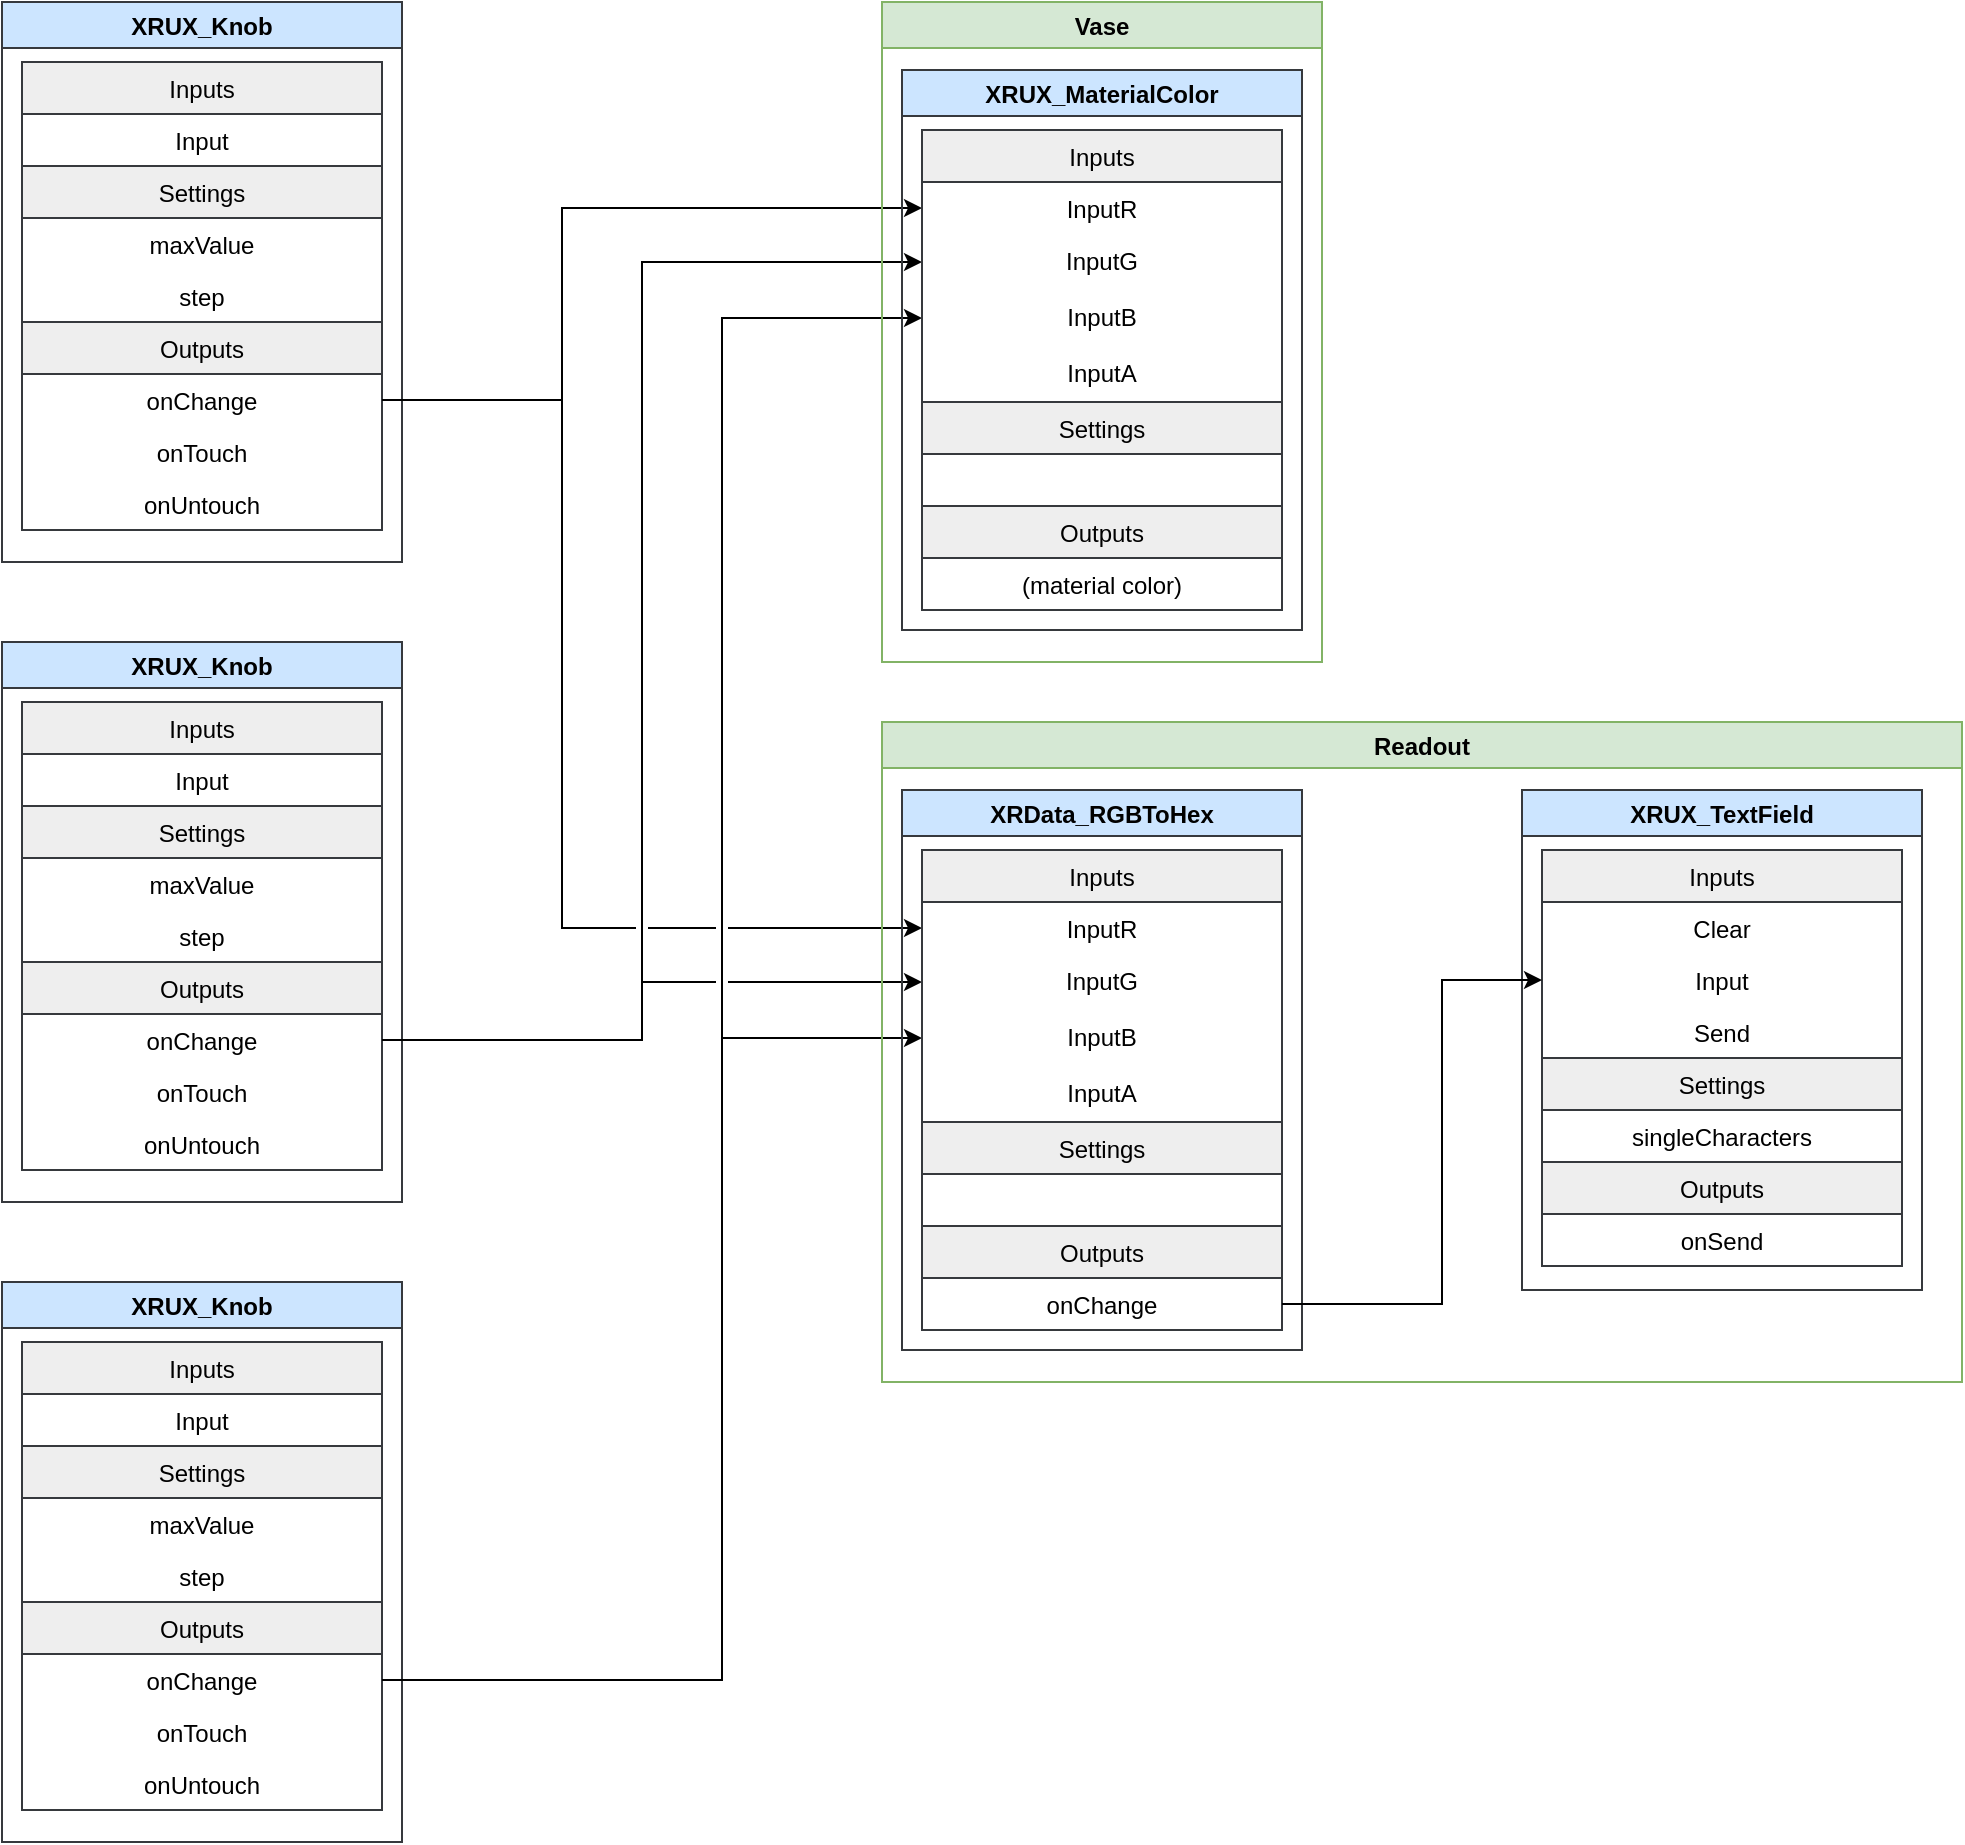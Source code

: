 <mxfile version="15.4.0" type="device"><diagram id="wcj0kYwM7wiqmhUtKqpp" name="Page-1"><mxGraphModel dx="2048" dy="1168" grid="1" gridSize="10" guides="1" tooltips="1" connect="1" arrows="1" fold="1" page="1" pageScale="1" pageWidth="1169" pageHeight="827" math="0" shadow="0"><root><mxCell id="0"/><mxCell id="1" parent="0"/><mxCell id="h4PGUEyWrVlsORTyo9qG-1" value="XRUX_Knob" style="swimlane;resizeHeight=0;fillColor=#cce5ff;strokeColor=#36393d;" parent="1" vertex="1"><mxGeometry x="40" y="40" width="200" height="280" as="geometry"/></mxCell><mxCell id="h4PGUEyWrVlsORTyo9qG-2" value="Inputs" style="swimlane;fontStyle=0;childLayout=stackLayout;horizontal=1;startSize=26;horizontalStack=0;resizeParent=1;resizeParentMax=0;resizeLast=0;collapsible=1;marginBottom=0;fillColor=#eeeeee;strokeColor=#36393d;perimeter=rectanglePerimeter;" parent="h4PGUEyWrVlsORTyo9qG-1" vertex="1"><mxGeometry x="10" y="30" width="180" height="234" as="geometry"/></mxCell><mxCell id="h4PGUEyWrVlsORTyo9qG-3" value="Input" style="text;strokeColor=none;fillColor=none;align=center;verticalAlign=top;spacingLeft=4;spacingRight=4;overflow=hidden;rotatable=0;points=[[0,0.5],[1,0.5]];portConstraint=eastwest;imageAlign=center;" parent="h4PGUEyWrVlsORTyo9qG-2" vertex="1"><mxGeometry y="26" width="180" height="26" as="geometry"/></mxCell><mxCell id="h4PGUEyWrVlsORTyo9qG-4" value="Settings" style="text;align=center;verticalAlign=top;spacingLeft=4;spacingRight=4;overflow=hidden;rotatable=0;points=[[0,0.5],[1,0.5]];portConstraint=eastwest;fillColor=#eeeeee;strokeColor=#36393d;imageAlign=center;" parent="h4PGUEyWrVlsORTyo9qG-2" vertex="1"><mxGeometry y="52" width="180" height="26" as="geometry"/></mxCell><mxCell id="h4PGUEyWrVlsORTyo9qG-5" value="maxValue" style="text;strokeColor=none;fillColor=none;align=center;verticalAlign=top;spacingLeft=4;spacingRight=4;overflow=hidden;rotatable=0;points=[[0,0.5],[1,0.5]];portConstraint=eastwest;imageAlign=center;" parent="h4PGUEyWrVlsORTyo9qG-2" vertex="1"><mxGeometry y="78" width="180" height="26" as="geometry"/></mxCell><mxCell id="h4PGUEyWrVlsORTyo9qG-6" value="step" style="text;strokeColor=none;fillColor=none;align=center;verticalAlign=top;spacingLeft=4;spacingRight=4;overflow=hidden;rotatable=0;points=[[0,0.5],[1,0.5]];portConstraint=eastwest;imageAlign=center;" parent="h4PGUEyWrVlsORTyo9qG-2" vertex="1"><mxGeometry y="104" width="180" height="26" as="geometry"/></mxCell><mxCell id="h4PGUEyWrVlsORTyo9qG-7" value="Outputs" style="text;strokeColor=#36393d;fillColor=#eeeeee;align=center;verticalAlign=top;spacingLeft=4;spacingRight=4;overflow=hidden;rotatable=0;points=[[0,0.5],[1,0.5]];portConstraint=eastwest;imageAlign=center;" parent="h4PGUEyWrVlsORTyo9qG-2" vertex="1"><mxGeometry y="130" width="180" height="26" as="geometry"/></mxCell><mxCell id="h4PGUEyWrVlsORTyo9qG-8" value="onChange" style="text;strokeColor=none;fillColor=none;align=center;verticalAlign=top;spacingLeft=4;spacingRight=4;overflow=hidden;rotatable=0;points=[[0,0.5],[1,0.5]];portConstraint=eastwest;imageAlign=center;" parent="h4PGUEyWrVlsORTyo9qG-2" vertex="1"><mxGeometry y="156" width="180" height="26" as="geometry"/></mxCell><mxCell id="h4PGUEyWrVlsORTyo9qG-9" value="onTouch" style="text;strokeColor=none;fillColor=none;align=center;verticalAlign=top;spacingLeft=4;spacingRight=4;overflow=hidden;rotatable=0;points=[[0,0.5],[1,0.5]];portConstraint=eastwest;imageAlign=center;" parent="h4PGUEyWrVlsORTyo9qG-2" vertex="1"><mxGeometry y="182" width="180" height="26" as="geometry"/></mxCell><mxCell id="h4PGUEyWrVlsORTyo9qG-10" value="onUntouch" style="text;strokeColor=none;fillColor=none;align=center;verticalAlign=top;spacingLeft=4;spacingRight=4;overflow=hidden;rotatable=0;points=[[0,0.5],[1,0.5]];portConstraint=eastwest;imageAlign=center;" parent="h4PGUEyWrVlsORTyo9qG-2" vertex="1"><mxGeometry y="208" width="180" height="26" as="geometry"/></mxCell><mxCell id="h4PGUEyWrVlsORTyo9qG-11" value="XRUX_Knob" style="swimlane;resizeHeight=0;fillColor=#cce5ff;strokeColor=#36393d;" parent="1" vertex="1"><mxGeometry x="40" y="680" width="200" height="280" as="geometry"/></mxCell><mxCell id="h4PGUEyWrVlsORTyo9qG-12" value="Inputs" style="swimlane;fontStyle=0;childLayout=stackLayout;horizontal=1;startSize=26;horizontalStack=0;resizeParent=1;resizeParentMax=0;resizeLast=0;collapsible=1;marginBottom=0;fillColor=#eeeeee;strokeColor=#36393d;perimeter=rectanglePerimeter;" parent="h4PGUEyWrVlsORTyo9qG-11" vertex="1"><mxGeometry x="10" y="30" width="180" height="234" as="geometry"/></mxCell><mxCell id="h4PGUEyWrVlsORTyo9qG-13" value="Input" style="text;strokeColor=none;fillColor=none;align=center;verticalAlign=top;spacingLeft=4;spacingRight=4;overflow=hidden;rotatable=0;points=[[0,0.5],[1,0.5]];portConstraint=eastwest;imageAlign=center;" parent="h4PGUEyWrVlsORTyo9qG-12" vertex="1"><mxGeometry y="26" width="180" height="26" as="geometry"/></mxCell><mxCell id="h4PGUEyWrVlsORTyo9qG-14" value="Settings" style="text;align=center;verticalAlign=top;spacingLeft=4;spacingRight=4;overflow=hidden;rotatable=0;points=[[0,0.5],[1,0.5]];portConstraint=eastwest;fillColor=#eeeeee;strokeColor=#36393d;imageAlign=center;" parent="h4PGUEyWrVlsORTyo9qG-12" vertex="1"><mxGeometry y="52" width="180" height="26" as="geometry"/></mxCell><mxCell id="h4PGUEyWrVlsORTyo9qG-15" value="maxValue" style="text;strokeColor=none;fillColor=none;align=center;verticalAlign=top;spacingLeft=4;spacingRight=4;overflow=hidden;rotatable=0;points=[[0,0.5],[1,0.5]];portConstraint=eastwest;imageAlign=center;" parent="h4PGUEyWrVlsORTyo9qG-12" vertex="1"><mxGeometry y="78" width="180" height="26" as="geometry"/></mxCell><mxCell id="h4PGUEyWrVlsORTyo9qG-16" value="step" style="text;strokeColor=none;fillColor=none;align=center;verticalAlign=top;spacingLeft=4;spacingRight=4;overflow=hidden;rotatable=0;points=[[0,0.5],[1,0.5]];portConstraint=eastwest;imageAlign=center;" parent="h4PGUEyWrVlsORTyo9qG-12" vertex="1"><mxGeometry y="104" width="180" height="26" as="geometry"/></mxCell><mxCell id="h4PGUEyWrVlsORTyo9qG-17" value="Outputs" style="text;strokeColor=#36393d;fillColor=#eeeeee;align=center;verticalAlign=top;spacingLeft=4;spacingRight=4;overflow=hidden;rotatable=0;points=[[0,0.5],[1,0.5]];portConstraint=eastwest;imageAlign=center;" parent="h4PGUEyWrVlsORTyo9qG-12" vertex="1"><mxGeometry y="130" width="180" height="26" as="geometry"/></mxCell><mxCell id="h4PGUEyWrVlsORTyo9qG-18" value="onChange" style="text;strokeColor=none;fillColor=none;align=center;verticalAlign=top;spacingLeft=4;spacingRight=4;overflow=hidden;rotatable=0;points=[[0,0.5],[1,0.5]];portConstraint=eastwest;imageAlign=center;" parent="h4PGUEyWrVlsORTyo9qG-12" vertex="1"><mxGeometry y="156" width="180" height="26" as="geometry"/></mxCell><mxCell id="h4PGUEyWrVlsORTyo9qG-19" value="onTouch" style="text;strokeColor=none;fillColor=none;align=center;verticalAlign=top;spacingLeft=4;spacingRight=4;overflow=hidden;rotatable=0;points=[[0,0.5],[1,0.5]];portConstraint=eastwest;imageAlign=center;" parent="h4PGUEyWrVlsORTyo9qG-12" vertex="1"><mxGeometry y="182" width="180" height="26" as="geometry"/></mxCell><mxCell id="h4PGUEyWrVlsORTyo9qG-20" value="onUntouch" style="text;strokeColor=none;fillColor=none;align=center;verticalAlign=top;spacingLeft=4;spacingRight=4;overflow=hidden;rotatable=0;points=[[0,0.5],[1,0.5]];portConstraint=eastwest;imageAlign=center;" parent="h4PGUEyWrVlsORTyo9qG-12" vertex="1"><mxGeometry y="208" width="180" height="26" as="geometry"/></mxCell><mxCell id="h4PGUEyWrVlsORTyo9qG-21" value="XRUX_Knob" style="swimlane;resizeHeight=0;fillColor=#cce5ff;strokeColor=#36393d;" parent="1" vertex="1"><mxGeometry x="40" y="360" width="200" height="280" as="geometry"/></mxCell><mxCell id="h4PGUEyWrVlsORTyo9qG-22" value="Inputs" style="swimlane;fontStyle=0;childLayout=stackLayout;horizontal=1;startSize=26;horizontalStack=0;resizeParent=1;resizeParentMax=0;resizeLast=0;collapsible=1;marginBottom=0;fillColor=#eeeeee;strokeColor=#36393d;perimeter=rectanglePerimeter;" parent="h4PGUEyWrVlsORTyo9qG-21" vertex="1"><mxGeometry x="10" y="30" width="180" height="234" as="geometry"/></mxCell><mxCell id="h4PGUEyWrVlsORTyo9qG-23" value="Input" style="text;strokeColor=none;fillColor=none;align=center;verticalAlign=top;spacingLeft=4;spacingRight=4;overflow=hidden;rotatable=0;points=[[0,0.5],[1,0.5]];portConstraint=eastwest;imageAlign=center;" parent="h4PGUEyWrVlsORTyo9qG-22" vertex="1"><mxGeometry y="26" width="180" height="26" as="geometry"/></mxCell><mxCell id="h4PGUEyWrVlsORTyo9qG-24" value="Settings" style="text;align=center;verticalAlign=top;spacingLeft=4;spacingRight=4;overflow=hidden;rotatable=0;points=[[0,0.5],[1,0.5]];portConstraint=eastwest;fillColor=#eeeeee;strokeColor=#36393d;imageAlign=center;" parent="h4PGUEyWrVlsORTyo9qG-22" vertex="1"><mxGeometry y="52" width="180" height="26" as="geometry"/></mxCell><mxCell id="h4PGUEyWrVlsORTyo9qG-25" value="maxValue" style="text;strokeColor=none;fillColor=none;align=center;verticalAlign=top;spacingLeft=4;spacingRight=4;overflow=hidden;rotatable=0;points=[[0,0.5],[1,0.5]];portConstraint=eastwest;imageAlign=center;" parent="h4PGUEyWrVlsORTyo9qG-22" vertex="1"><mxGeometry y="78" width="180" height="26" as="geometry"/></mxCell><mxCell id="h4PGUEyWrVlsORTyo9qG-26" value="step" style="text;strokeColor=none;fillColor=none;align=center;verticalAlign=top;spacingLeft=4;spacingRight=4;overflow=hidden;rotatable=0;points=[[0,0.5],[1,0.5]];portConstraint=eastwest;imageAlign=center;" parent="h4PGUEyWrVlsORTyo9qG-22" vertex="1"><mxGeometry y="104" width="180" height="26" as="geometry"/></mxCell><mxCell id="h4PGUEyWrVlsORTyo9qG-27" value="Outputs" style="text;strokeColor=#36393d;fillColor=#eeeeee;align=center;verticalAlign=top;spacingLeft=4;spacingRight=4;overflow=hidden;rotatable=0;points=[[0,0.5],[1,0.5]];portConstraint=eastwest;imageAlign=center;" parent="h4PGUEyWrVlsORTyo9qG-22" vertex="1"><mxGeometry y="130" width="180" height="26" as="geometry"/></mxCell><mxCell id="h4PGUEyWrVlsORTyo9qG-28" value="onChange" style="text;strokeColor=none;fillColor=none;align=center;verticalAlign=top;spacingLeft=4;spacingRight=4;overflow=hidden;rotatable=0;points=[[0,0.5],[1,0.5]];portConstraint=eastwest;imageAlign=center;" parent="h4PGUEyWrVlsORTyo9qG-22" vertex="1"><mxGeometry y="156" width="180" height="26" as="geometry"/></mxCell><mxCell id="h4PGUEyWrVlsORTyo9qG-29" value="onTouch" style="text;strokeColor=none;fillColor=none;align=center;verticalAlign=top;spacingLeft=4;spacingRight=4;overflow=hidden;rotatable=0;points=[[0,0.5],[1,0.5]];portConstraint=eastwest;imageAlign=center;" parent="h4PGUEyWrVlsORTyo9qG-22" vertex="1"><mxGeometry y="182" width="180" height="26" as="geometry"/></mxCell><mxCell id="h4PGUEyWrVlsORTyo9qG-30" value="onUntouch" style="text;strokeColor=none;fillColor=none;align=center;verticalAlign=top;spacingLeft=4;spacingRight=4;overflow=hidden;rotatable=0;points=[[0,0.5],[1,0.5]];portConstraint=eastwest;imageAlign=center;" parent="h4PGUEyWrVlsORTyo9qG-22" vertex="1"><mxGeometry y="208" width="180" height="26" as="geometry"/></mxCell><mxCell id="h4PGUEyWrVlsORTyo9qG-42" style="edgeStyle=orthogonalEdgeStyle;rounded=0;orthogonalLoop=1;jettySize=auto;html=1;exitX=1;exitY=0.5;exitDx=0;exitDy=0;jumpStyle=gap;entryX=0;entryY=0.5;entryDx=0;entryDy=0;" parent="1" source="h4PGUEyWrVlsORTyo9qG-8" target="h4PGUEyWrVlsORTyo9qG-33" edge="1"><mxGeometry relative="1" as="geometry"><Array as="points"><mxPoint x="320" y="239"/><mxPoint x="320" y="143"/></Array></mxGeometry></mxCell><mxCell id="h4PGUEyWrVlsORTyo9qG-43" style="edgeStyle=orthogonalEdgeStyle;rounded=0;orthogonalLoop=1;jettySize=auto;html=1;exitX=1;exitY=0.5;exitDx=0;exitDy=0;jumpStyle=gap;" parent="1" source="h4PGUEyWrVlsORTyo9qG-28" target="h4PGUEyWrVlsORTyo9qG-34" edge="1"><mxGeometry relative="1" as="geometry"><Array as="points"><mxPoint x="360" y="559"/><mxPoint x="360" y="170"/></Array></mxGeometry></mxCell><mxCell id="h4PGUEyWrVlsORTyo9qG-44" style="edgeStyle=orthogonalEdgeStyle;rounded=0;orthogonalLoop=1;jettySize=auto;html=1;exitX=1;exitY=0.5;exitDx=0;exitDy=0;jumpStyle=gap;" parent="1" source="h4PGUEyWrVlsORTyo9qG-18" target="h4PGUEyWrVlsORTyo9qG-35" edge="1"><mxGeometry relative="1" as="geometry"><Array as="points"><mxPoint x="400" y="879"/><mxPoint x="400" y="198"/></Array></mxGeometry></mxCell><mxCell id="h4PGUEyWrVlsORTyo9qG-55" style="edgeStyle=orthogonalEdgeStyle;rounded=0;orthogonalLoop=1;jettySize=auto;html=1;exitX=1;exitY=0.5;exitDx=0;exitDy=0;entryX=0;entryY=0.5;entryDx=0;entryDy=0;jumpStyle=gap;" parent="1" source="h4PGUEyWrVlsORTyo9qG-8" target="h4PGUEyWrVlsORTyo9qG-47" edge="1"><mxGeometry relative="1" as="geometry"><Array as="points"><mxPoint x="320" y="239"/><mxPoint x="320" y="503"/></Array></mxGeometry></mxCell><mxCell id="h4PGUEyWrVlsORTyo9qG-56" style="edgeStyle=orthogonalEdgeStyle;rounded=0;orthogonalLoop=1;jettySize=auto;html=1;exitX=1;exitY=0.5;exitDx=0;exitDy=0;entryX=0;entryY=0.5;entryDx=0;entryDy=0;jumpStyle=gap;" parent="1" source="h4PGUEyWrVlsORTyo9qG-28" target="h4PGUEyWrVlsORTyo9qG-48" edge="1"><mxGeometry relative="1" as="geometry"><Array as="points"><mxPoint x="360" y="559"/><mxPoint x="360" y="530"/></Array></mxGeometry></mxCell><mxCell id="h4PGUEyWrVlsORTyo9qG-57" style="edgeStyle=orthogonalEdgeStyle;rounded=0;orthogonalLoop=1;jettySize=auto;html=1;exitX=1;exitY=0.5;exitDx=0;exitDy=0;jumpStyle=gap;" parent="1" source="h4PGUEyWrVlsORTyo9qG-18" target="h4PGUEyWrVlsORTyo9qG-49" edge="1"><mxGeometry relative="1" as="geometry"><Array as="points"><mxPoint x="400" y="879"/><mxPoint x="400" y="558"/></Array></mxGeometry></mxCell><mxCell id="h4PGUEyWrVlsORTyo9qG-58" value="Vase" style="swimlane;fillColor=#d5e8d4;strokeColor=#82b366;" parent="1" vertex="1"><mxGeometry x="480" y="40" width="220" height="330" as="geometry"/></mxCell><mxCell id="h4PGUEyWrVlsORTyo9qG-31" value="XRUX_MaterialColor" style="swimlane;resizeHeight=0;fillColor=#cce5ff;strokeColor=#36393d;" parent="h4PGUEyWrVlsORTyo9qG-58" vertex="1"><mxGeometry x="10" y="34" width="200" height="280" as="geometry"/></mxCell><mxCell id="h4PGUEyWrVlsORTyo9qG-32" value="Inputs" style="swimlane;fontStyle=0;childLayout=stackLayout;horizontal=1;startSize=26;horizontalStack=0;resizeParent=1;resizeParentMax=0;resizeLast=0;collapsible=1;marginBottom=0;fillColor=#eeeeee;strokeColor=#36393d;perimeter=rectanglePerimeter;" parent="h4PGUEyWrVlsORTyo9qG-31" vertex="1"><mxGeometry x="10" y="30" width="180" height="240" as="geometry"/></mxCell><mxCell id="h4PGUEyWrVlsORTyo9qG-33" value="InputR" style="text;strokeColor=none;fillColor=none;align=center;verticalAlign=top;spacingLeft=4;spacingRight=4;overflow=hidden;rotatable=0;points=[[0,0.5],[1,0.5]];portConstraint=eastwest;imageAlign=center;" parent="h4PGUEyWrVlsORTyo9qG-32" vertex="1"><mxGeometry y="26" width="180" height="26" as="geometry"/></mxCell><mxCell id="h4PGUEyWrVlsORTyo9qG-34" value="InputG" style="text;strokeColor=none;fillColor=none;align=center;verticalAlign=top;spacingLeft=4;spacingRight=4;overflow=hidden;rotatable=0;points=[[0,0.5],[1,0.5]];portConstraint=eastwest;imageAlign=center;" parent="h4PGUEyWrVlsORTyo9qG-32" vertex="1"><mxGeometry y="52" width="180" height="28" as="geometry"/></mxCell><mxCell id="h4PGUEyWrVlsORTyo9qG-35" value="InputB" style="text;strokeColor=none;fillColor=none;align=center;verticalAlign=top;spacingLeft=4;spacingRight=4;overflow=hidden;rotatable=0;points=[[0,0.5],[1,0.5]];portConstraint=eastwest;imageAlign=center;" parent="h4PGUEyWrVlsORTyo9qG-32" vertex="1"><mxGeometry y="80" width="180" height="28" as="geometry"/></mxCell><mxCell id="h4PGUEyWrVlsORTyo9qG-36" value="InputA" style="text;strokeColor=none;fillColor=none;align=center;verticalAlign=top;spacingLeft=4;spacingRight=4;overflow=hidden;rotatable=0;points=[[0,0.5],[1,0.5]];portConstraint=eastwest;imageAlign=center;" parent="h4PGUEyWrVlsORTyo9qG-32" vertex="1"><mxGeometry y="108" width="180" height="28" as="geometry"/></mxCell><mxCell id="h4PGUEyWrVlsORTyo9qG-37" value="Settings" style="text;align=center;verticalAlign=top;spacingLeft=4;spacingRight=4;overflow=hidden;rotatable=0;points=[[0,0.5],[1,0.5]];portConstraint=eastwest;fillColor=#eeeeee;strokeColor=#36393d;imageAlign=center;" parent="h4PGUEyWrVlsORTyo9qG-32" vertex="1"><mxGeometry y="136" width="180" height="26" as="geometry"/></mxCell><mxCell id="h4PGUEyWrVlsORTyo9qG-38" value=" " style="text;strokeColor=none;fillColor=none;align=center;verticalAlign=top;spacingLeft=4;spacingRight=4;overflow=hidden;rotatable=0;points=[[0,0.5],[1,0.5]];portConstraint=eastwest;imageAlign=center;" parent="h4PGUEyWrVlsORTyo9qG-32" vertex="1"><mxGeometry y="162" width="180" height="26" as="geometry"/></mxCell><mxCell id="h4PGUEyWrVlsORTyo9qG-39" value="Outputs" style="text;strokeColor=#36393d;fillColor=#eeeeee;align=center;verticalAlign=top;spacingLeft=4;spacingRight=4;overflow=hidden;rotatable=0;points=[[0,0.5],[1,0.5]];portConstraint=eastwest;imageAlign=center;" parent="h4PGUEyWrVlsORTyo9qG-32" vertex="1"><mxGeometry y="188" width="180" height="26" as="geometry"/></mxCell><mxCell id="h4PGUEyWrVlsORTyo9qG-40" value="(material color)" style="text;strokeColor=none;fillColor=none;align=center;verticalAlign=top;spacingLeft=4;spacingRight=4;overflow=hidden;rotatable=0;points=[[0,0.5],[1,0.5]];portConstraint=eastwest;imageAlign=center;" parent="h4PGUEyWrVlsORTyo9qG-32" vertex="1"><mxGeometry y="214" width="180" height="26" as="geometry"/></mxCell><mxCell id="h4PGUEyWrVlsORTyo9qG-59" value="Readout" style="swimlane;fillColor=#d5e8d4;strokeColor=#82b366;" parent="1" vertex="1"><mxGeometry x="480" y="400" width="540" height="330" as="geometry"/></mxCell><mxCell id="h4PGUEyWrVlsORTyo9qG-45" value="XRData_RGBToHex" style="swimlane;resizeHeight=0;fillColor=#cce5ff;strokeColor=#36393d;" parent="h4PGUEyWrVlsORTyo9qG-59" vertex="1"><mxGeometry x="10" y="34" width="200" height="280" as="geometry"/></mxCell><mxCell id="h4PGUEyWrVlsORTyo9qG-46" value="Inputs" style="swimlane;fontStyle=0;childLayout=stackLayout;horizontal=1;startSize=26;horizontalStack=0;resizeParent=1;resizeParentMax=0;resizeLast=0;collapsible=1;marginBottom=0;fillColor=#eeeeee;strokeColor=#36393d;perimeter=rectanglePerimeter;" parent="h4PGUEyWrVlsORTyo9qG-45" vertex="1"><mxGeometry x="10" y="30" width="180" height="240" as="geometry"/></mxCell><mxCell id="h4PGUEyWrVlsORTyo9qG-47" value="InputR" style="text;strokeColor=none;fillColor=none;align=center;verticalAlign=top;spacingLeft=4;spacingRight=4;overflow=hidden;rotatable=0;points=[[0,0.5],[1,0.5]];portConstraint=eastwest;imageAlign=center;" parent="h4PGUEyWrVlsORTyo9qG-46" vertex="1"><mxGeometry y="26" width="180" height="26" as="geometry"/></mxCell><mxCell id="h4PGUEyWrVlsORTyo9qG-48" value="InputG" style="text;strokeColor=none;fillColor=none;align=center;verticalAlign=top;spacingLeft=4;spacingRight=4;overflow=hidden;rotatable=0;points=[[0,0.5],[1,0.5]];portConstraint=eastwest;imageAlign=center;" parent="h4PGUEyWrVlsORTyo9qG-46" vertex="1"><mxGeometry y="52" width="180" height="28" as="geometry"/></mxCell><mxCell id="h4PGUEyWrVlsORTyo9qG-49" value="InputB" style="text;strokeColor=none;fillColor=none;align=center;verticalAlign=top;spacingLeft=4;spacingRight=4;overflow=hidden;rotatable=0;points=[[0,0.5],[1,0.5]];portConstraint=eastwest;imageAlign=center;" parent="h4PGUEyWrVlsORTyo9qG-46" vertex="1"><mxGeometry y="80" width="180" height="28" as="geometry"/></mxCell><mxCell id="h4PGUEyWrVlsORTyo9qG-50" value="InputA" style="text;strokeColor=none;fillColor=none;align=center;verticalAlign=top;spacingLeft=4;spacingRight=4;overflow=hidden;rotatable=0;points=[[0,0.5],[1,0.5]];portConstraint=eastwest;imageAlign=center;" parent="h4PGUEyWrVlsORTyo9qG-46" vertex="1"><mxGeometry y="108" width="180" height="28" as="geometry"/></mxCell><mxCell id="h4PGUEyWrVlsORTyo9qG-51" value="Settings" style="text;align=center;verticalAlign=top;spacingLeft=4;spacingRight=4;overflow=hidden;rotatable=0;points=[[0,0.5],[1,0.5]];portConstraint=eastwest;fillColor=#eeeeee;strokeColor=#36393d;imageAlign=center;" parent="h4PGUEyWrVlsORTyo9qG-46" vertex="1"><mxGeometry y="136" width="180" height="26" as="geometry"/></mxCell><mxCell id="h4PGUEyWrVlsORTyo9qG-52" value=" " style="text;strokeColor=none;fillColor=none;align=center;verticalAlign=top;spacingLeft=4;spacingRight=4;overflow=hidden;rotatable=0;points=[[0,0.5],[1,0.5]];portConstraint=eastwest;imageAlign=center;" parent="h4PGUEyWrVlsORTyo9qG-46" vertex="1"><mxGeometry y="162" width="180" height="26" as="geometry"/></mxCell><mxCell id="h4PGUEyWrVlsORTyo9qG-53" value="Outputs" style="text;strokeColor=#36393d;fillColor=#eeeeee;align=center;verticalAlign=top;spacingLeft=4;spacingRight=4;overflow=hidden;rotatable=0;points=[[0,0.5],[1,0.5]];portConstraint=eastwest;imageAlign=center;" parent="h4PGUEyWrVlsORTyo9qG-46" vertex="1"><mxGeometry y="188" width="180" height="26" as="geometry"/></mxCell><mxCell id="h4PGUEyWrVlsORTyo9qG-54" value="onChange" style="text;strokeColor=none;fillColor=none;align=center;verticalAlign=top;spacingLeft=4;spacingRight=4;overflow=hidden;rotatable=0;points=[[0,0.5],[1,0.5]];portConstraint=eastwest;imageAlign=center;" parent="h4PGUEyWrVlsORTyo9qG-46" vertex="1"><mxGeometry y="214" width="180" height="26" as="geometry"/></mxCell><mxCell id="h4PGUEyWrVlsORTyo9qG-60" value="XRUX_TextField" style="swimlane;resizeHeight=0;fillColor=#cce5ff;strokeColor=#36393d;startSize=23;" parent="1" vertex="1"><mxGeometry x="800" y="434" width="200" height="250" as="geometry"/></mxCell><mxCell id="h4PGUEyWrVlsORTyo9qG-61" value="Inputs" style="swimlane;fontStyle=0;childLayout=stackLayout;horizontal=1;startSize=26;horizontalStack=0;resizeParent=1;resizeParentMax=0;resizeLast=0;collapsible=1;marginBottom=0;fillColor=#eeeeee;strokeColor=#36393d;perimeter=rectanglePerimeter;" parent="h4PGUEyWrVlsORTyo9qG-60" vertex="1"><mxGeometry x="10" y="30" width="180" height="208" as="geometry"/></mxCell><mxCell id="h4PGUEyWrVlsORTyo9qG-62" value="Clear" style="text;strokeColor=none;fillColor=none;align=center;verticalAlign=top;spacingLeft=4;spacingRight=4;overflow=hidden;rotatable=0;points=[[0,0.5],[1,0.5]];portConstraint=eastwest;imageAlign=center;" parent="h4PGUEyWrVlsORTyo9qG-61" vertex="1"><mxGeometry y="26" width="180" height="26" as="geometry"/></mxCell><mxCell id="h4PGUEyWrVlsORTyo9qG-63" value="Input" style="text;strokeColor=none;fillColor=none;align=center;verticalAlign=top;spacingLeft=4;spacingRight=4;overflow=hidden;rotatable=0;points=[[0,0.5],[1,0.5]];portConstraint=eastwest;imageAlign=center;" parent="h4PGUEyWrVlsORTyo9qG-61" vertex="1"><mxGeometry y="52" width="180" height="26" as="geometry"/></mxCell><mxCell id="h4PGUEyWrVlsORTyo9qG-64" value="Send" style="text;strokeColor=none;fillColor=none;align=center;verticalAlign=top;spacingLeft=4;spacingRight=4;overflow=hidden;rotatable=0;points=[[0,0.5],[1,0.5]];portConstraint=eastwest;imageAlign=center;" parent="h4PGUEyWrVlsORTyo9qG-61" vertex="1"><mxGeometry y="78" width="180" height="26" as="geometry"/></mxCell><mxCell id="h4PGUEyWrVlsORTyo9qG-65" value="Settings" style="text;align=center;verticalAlign=top;spacingLeft=4;spacingRight=4;overflow=hidden;rotatable=0;points=[[0,0.5],[1,0.5]];portConstraint=eastwest;fillColor=#eeeeee;strokeColor=#36393d;imageAlign=center;" parent="h4PGUEyWrVlsORTyo9qG-61" vertex="1"><mxGeometry y="104" width="180" height="26" as="geometry"/></mxCell><mxCell id="h4PGUEyWrVlsORTyo9qG-66" value="singleCharacters" style="text;strokeColor=none;fillColor=none;align=center;verticalAlign=top;spacingLeft=4;spacingRight=4;overflow=hidden;rotatable=0;points=[[0,0.5],[1,0.5]];portConstraint=eastwest;imageAlign=center;" parent="h4PGUEyWrVlsORTyo9qG-61" vertex="1"><mxGeometry y="130" width="180" height="26" as="geometry"/></mxCell><mxCell id="h4PGUEyWrVlsORTyo9qG-67" value="Outputs" style="text;strokeColor=#36393d;fillColor=#eeeeee;align=center;verticalAlign=top;spacingLeft=4;spacingRight=4;overflow=hidden;rotatable=0;points=[[0,0.5],[1,0.5]];portConstraint=eastwest;imageAlign=center;" parent="h4PGUEyWrVlsORTyo9qG-61" vertex="1"><mxGeometry y="156" width="180" height="26" as="geometry"/></mxCell><mxCell id="h4PGUEyWrVlsORTyo9qG-68" value="onSend" style="text;strokeColor=none;fillColor=none;align=center;verticalAlign=top;spacingLeft=4;spacingRight=4;overflow=hidden;rotatable=0;points=[[0,0.5],[1,0.5]];portConstraint=eastwest;imageAlign=center;" parent="h4PGUEyWrVlsORTyo9qG-61" vertex="1"><mxGeometry y="182" width="180" height="26" as="geometry"/></mxCell><mxCell id="h4PGUEyWrVlsORTyo9qG-69" style="edgeStyle=orthogonalEdgeStyle;rounded=0;jumpStyle=gap;orthogonalLoop=1;jettySize=auto;html=1;exitX=1;exitY=0.5;exitDx=0;exitDy=0;entryX=0;entryY=0.5;entryDx=0;entryDy=0;" parent="1" source="h4PGUEyWrVlsORTyo9qG-54" target="h4PGUEyWrVlsORTyo9qG-63" edge="1"><mxGeometry relative="1" as="geometry"><Array as="points"><mxPoint x="760" y="691"/><mxPoint x="760" y="529"/></Array></mxGeometry></mxCell></root></mxGraphModel></diagram></mxfile>